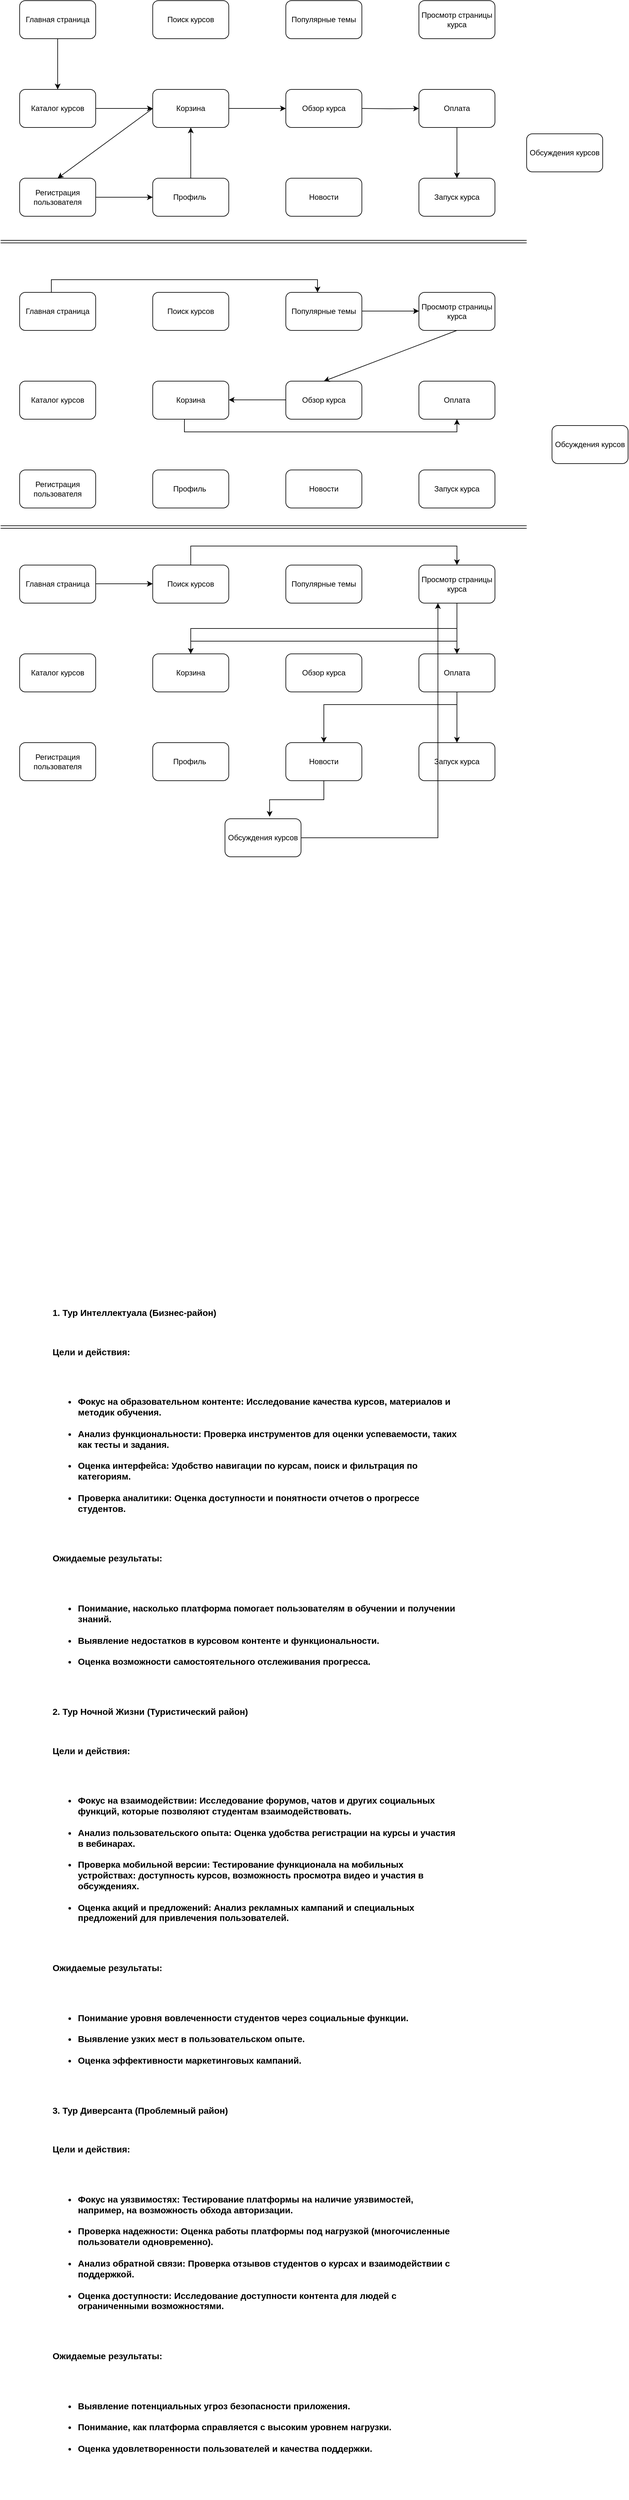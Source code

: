 <mxfile version="24.7.17">
  <diagram name="Страница — 1" id="o2LpHMz9A4qz4fQOUuDM">
    <mxGraphModel dx="1105" dy="673" grid="1" gridSize="10" guides="1" tooltips="1" connect="1" arrows="1" fold="1" page="1" pageScale="1" pageWidth="827" pageHeight="1169" math="0" shadow="0">
      <root>
        <mxCell id="0" />
        <mxCell id="1" parent="0" />
        <mxCell id="TO-YpQHjQy2A2dFAb-sW-1" value="" style="edgeStyle=orthogonalEdgeStyle;rounded=0;orthogonalLoop=1;jettySize=auto;html=1;" parent="1" source="TO-YpQHjQy2A2dFAb-sW-2" target="TO-YpQHjQy2A2dFAb-sW-4" edge="1">
          <mxGeometry relative="1" as="geometry" />
        </mxCell>
        <mxCell id="TO-YpQHjQy2A2dFAb-sW-2" value="Главная страница" style="rounded=1;whiteSpace=wrap;html=1;" parent="1" vertex="1">
          <mxGeometry x="30" y="20" width="120" height="60" as="geometry" />
        </mxCell>
        <mxCell id="TO-YpQHjQy2A2dFAb-sW-4" value="Каталог курсов" style="rounded=1;whiteSpace=wrap;html=1;" parent="1" vertex="1">
          <mxGeometry x="30" y="160" width="120" height="60" as="geometry" />
        </mxCell>
        <mxCell id="TO-YpQHjQy2A2dFAb-sW-6" value="Регистрация пользователя" style="rounded=1;whiteSpace=wrap;html=1;" parent="1" vertex="1">
          <mxGeometry x="30" y="300" width="120" height="60" as="geometry" />
        </mxCell>
        <mxCell id="TO-YpQHjQy2A2dFAb-sW-8" value="Поиск курсов&lt;span style=&quot;color: rgba(0, 0, 0, 0); font-family: monospace; font-size: 0px; text-align: start; text-wrap: nowrap;&quot;&gt;%3CmxGraphModel%3E%3Croot%3E%3CmxCell%20id%3D%220%22%2F%3E%3CmxCell%20id%3D%221%22%20parent%3D%220%22%2F%3E%3CmxCell%20id%3D%222%22%20value%3D%22%D0%9D%D0%B0%D1%87%D0%B0%D0%BB%D1%8C%D0%BD%D0%B0%D1%8F%20%D1%81%D1%82%D1%80%D0%B0%D0%BD%D0%B8%D1%86%D0%B0%22%20style%3D%22rounded%3D1%3BwhiteSpace%3Dwrap%3Bhtml%3D1%3B%22%20vertex%3D%221%22%20parent%3D%221%22%3E%3CmxGeometry%20x%3D%2230%22%20y%3D%2220%22%20width%3D%22120%22%20height%3D%2260%22%20as%3D%22geometry%22%2F%3E%3C%2FmxCell%3E%3C%2Froot%3E%3C%2FmxGraphModel%3E&lt;/span&gt;" style="rounded=1;whiteSpace=wrap;html=1;" parent="1" vertex="1">
          <mxGeometry x="240" y="20" width="120" height="60" as="geometry" />
        </mxCell>
        <mxCell id="TO-YpQHjQy2A2dFAb-sW-9" value="Просмотр страницы курса" style="rounded=1;whiteSpace=wrap;html=1;" parent="1" vertex="1">
          <mxGeometry x="660" y="20" width="120" height="60" as="geometry" />
        </mxCell>
        <mxCell id="TO-YpQHjQy2A2dFAb-sW-10" value="Популярные темы" style="rounded=1;whiteSpace=wrap;html=1;" parent="1" vertex="1">
          <mxGeometry x="450" y="20" width="120" height="60" as="geometry" />
        </mxCell>
        <mxCell id="TO-YpQHjQy2A2dFAb-sW-12" value="Корзина" style="rounded=1;whiteSpace=wrap;html=1;" parent="1" vertex="1">
          <mxGeometry x="240" y="160" width="120" height="60" as="geometry" />
        </mxCell>
        <mxCell id="TO-YpQHjQy2A2dFAb-sW-14" value="Профиль&amp;nbsp;" style="rounded=1;whiteSpace=wrap;html=1;" parent="1" vertex="1">
          <mxGeometry x="240" y="300" width="120" height="60" as="geometry" />
        </mxCell>
        <mxCell id="TO-YpQHjQy2A2dFAb-sW-18" value="Новости" style="rounded=1;whiteSpace=wrap;html=1;" parent="1" vertex="1">
          <mxGeometry x="450" y="300" width="120" height="60" as="geometry" />
        </mxCell>
        <mxCell id="TO-YpQHjQy2A2dFAb-sW-19" value="Запуск курса" style="rounded=1;whiteSpace=wrap;html=1;" parent="1" vertex="1">
          <mxGeometry x="660" y="300" width="120" height="60" as="geometry" />
        </mxCell>
        <mxCell id="TO-YpQHjQy2A2dFAb-sW-21" value="Оплата" style="rounded=1;whiteSpace=wrap;html=1;" parent="1" vertex="1">
          <mxGeometry x="660" y="160" width="120" height="60" as="geometry" />
        </mxCell>
        <mxCell id="TO-YpQHjQy2A2dFAb-sW-23" value="Обзор курса" style="rounded=1;whiteSpace=wrap;html=1;" parent="1" vertex="1">
          <mxGeometry x="450" y="160" width="120" height="60" as="geometry" />
        </mxCell>
        <mxCell id="TO-YpQHjQy2A2dFAb-sW-27" value="" style="edgeStyle=orthogonalEdgeStyle;rounded=0;orthogonalLoop=1;jettySize=auto;html=1;entryX=0;entryY=0.5;entryDx=0;entryDy=0;exitX=1;exitY=0.5;exitDx=0;exitDy=0;" parent="1" source="TO-YpQHjQy2A2dFAb-sW-4" target="TO-YpQHjQy2A2dFAb-sW-12" edge="1">
          <mxGeometry relative="1" as="geometry">
            <mxPoint x="100" y="90" as="sourcePoint" />
            <mxPoint x="100" y="170" as="targetPoint" />
          </mxGeometry>
        </mxCell>
        <mxCell id="TO-YpQHjQy2A2dFAb-sW-28" value="" style="endArrow=classic;html=1;rounded=0;exitX=0;exitY=0.5;exitDx=0;exitDy=0;entryX=0.5;entryY=0;entryDx=0;entryDy=0;" parent="1" edge="1">
          <mxGeometry width="50" height="50" relative="1" as="geometry">
            <mxPoint x="240" y="190" as="sourcePoint" />
            <mxPoint x="90" y="300" as="targetPoint" />
          </mxGeometry>
        </mxCell>
        <mxCell id="TO-YpQHjQy2A2dFAb-sW-29" value="" style="edgeStyle=orthogonalEdgeStyle;rounded=0;orthogonalLoop=1;jettySize=auto;html=1;" parent="1" edge="1">
          <mxGeometry relative="1" as="geometry">
            <mxPoint x="150" y="330" as="sourcePoint" />
            <mxPoint x="240" y="330" as="targetPoint" />
          </mxGeometry>
        </mxCell>
        <mxCell id="TO-YpQHjQy2A2dFAb-sW-30" value="" style="edgeStyle=orthogonalEdgeStyle;rounded=0;orthogonalLoop=1;jettySize=auto;html=1;" parent="1" edge="1">
          <mxGeometry relative="1" as="geometry">
            <mxPoint x="300" y="300" as="sourcePoint" />
            <mxPoint x="300" y="220" as="targetPoint" />
          </mxGeometry>
        </mxCell>
        <mxCell id="TO-YpQHjQy2A2dFAb-sW-31" value="" style="edgeStyle=orthogonalEdgeStyle;rounded=0;orthogonalLoop=1;jettySize=auto;html=1;entryX=0;entryY=0.5;entryDx=0;entryDy=0;exitX=1;exitY=0.5;exitDx=0;exitDy=0;" parent="1" source="TO-YpQHjQy2A2dFAb-sW-12" target="TO-YpQHjQy2A2dFAb-sW-23" edge="1">
          <mxGeometry relative="1" as="geometry">
            <mxPoint x="160" y="200" as="sourcePoint" />
            <mxPoint x="250" y="200" as="targetPoint" />
          </mxGeometry>
        </mxCell>
        <mxCell id="TO-YpQHjQy2A2dFAb-sW-33" value="" style="edgeStyle=orthogonalEdgeStyle;rounded=0;orthogonalLoop=1;jettySize=auto;html=1;entryX=0;entryY=0.5;entryDx=0;entryDy=0;" parent="1" target="TO-YpQHjQy2A2dFAb-sW-21" edge="1">
          <mxGeometry relative="1" as="geometry">
            <mxPoint x="570" y="190" as="sourcePoint" />
            <mxPoint x="460" y="200" as="targetPoint" />
          </mxGeometry>
        </mxCell>
        <mxCell id="TO-YpQHjQy2A2dFAb-sW-34" value="" style="edgeStyle=orthogonalEdgeStyle;rounded=0;orthogonalLoop=1;jettySize=auto;html=1;entryX=0.5;entryY=0;entryDx=0;entryDy=0;exitX=0.5;exitY=1;exitDx=0;exitDy=0;" parent="1" source="TO-YpQHjQy2A2dFAb-sW-21" target="TO-YpQHjQy2A2dFAb-sW-19" edge="1">
          <mxGeometry relative="1" as="geometry">
            <mxPoint x="380" y="210" as="sourcePoint" />
            <mxPoint x="470" y="210" as="targetPoint" />
          </mxGeometry>
        </mxCell>
        <mxCell id="TO-YpQHjQy2A2dFAb-sW-35" value="" style="shape=link;html=1;rounded=0;" parent="1" edge="1">
          <mxGeometry width="100" relative="1" as="geometry">
            <mxPoint y="400" as="sourcePoint" />
            <mxPoint x="830" y="400" as="targetPoint" />
          </mxGeometry>
        </mxCell>
        <mxCell id="TO-YpQHjQy2A2dFAb-sW-59" value="Главная страница" style="rounded=1;whiteSpace=wrap;html=1;" parent="1" vertex="1">
          <mxGeometry x="30" y="480" width="120" height="60" as="geometry" />
        </mxCell>
        <mxCell id="TO-YpQHjQy2A2dFAb-sW-60" value="Каталог курсов" style="rounded=1;whiteSpace=wrap;html=1;" parent="1" vertex="1">
          <mxGeometry x="30" y="620" width="120" height="60" as="geometry" />
        </mxCell>
        <mxCell id="TO-YpQHjQy2A2dFAb-sW-61" value="Регистрация пользователя" style="rounded=1;whiteSpace=wrap;html=1;" parent="1" vertex="1">
          <mxGeometry x="30" y="760" width="120" height="60" as="geometry" />
        </mxCell>
        <mxCell id="TO-YpQHjQy2A2dFAb-sW-62" value="Поиск курсов&lt;span style=&quot;color: rgba(0, 0, 0, 0); font-family: monospace; font-size: 0px; text-align: start; text-wrap: nowrap;&quot;&gt;%3CmxGraphModel%3E%3Croot%3E%3CmxCell%20id%3D%220%22%2F%3E%3CmxCell%20id%3D%221%22%20parent%3D%220%22%2F%3E%3CmxCell%20id%3D%222%22%20value%3D%22%D0%9D%D0%B0%D1%87%D0%B0%D0%BB%D1%8C%D0%BD%D0%B0%D1%8F%20%D1%81%D1%82%D1%80%D0%B0%D0%BD%D0%B8%D1%86%D0%B0%22%20style%3D%22rounded%3D1%3BwhiteSpace%3Dwrap%3Bhtml%3D1%3B%22%20vertex%3D%221%22%20parent%3D%221%22%3E%3CmxGeometry%20x%3D%2230%22%20y%3D%2220%22%20width%3D%22120%22%20height%3D%2260%22%20as%3D%22geometry%22%2F%3E%3C%2FmxCell%3E%3C%2Froot%3E%3C%2FmxGraphModel%3E&lt;/span&gt;" style="rounded=1;whiteSpace=wrap;html=1;" parent="1" vertex="1">
          <mxGeometry x="240" y="480" width="120" height="60" as="geometry" />
        </mxCell>
        <mxCell id="TO-YpQHjQy2A2dFAb-sW-63" value="Просмотр страницы курса" style="rounded=1;whiteSpace=wrap;html=1;" parent="1" vertex="1">
          <mxGeometry x="660" y="480" width="120" height="60" as="geometry" />
        </mxCell>
        <mxCell id="TO-YpQHjQy2A2dFAb-sW-64" value="Популярные темы" style="rounded=1;whiteSpace=wrap;html=1;" parent="1" vertex="1">
          <mxGeometry x="450" y="480" width="120" height="60" as="geometry" />
        </mxCell>
        <mxCell id="TO-YpQHjQy2A2dFAb-sW-65" value="Корзина" style="rounded=1;whiteSpace=wrap;html=1;" parent="1" vertex="1">
          <mxGeometry x="240" y="620" width="120" height="60" as="geometry" />
        </mxCell>
        <mxCell id="TO-YpQHjQy2A2dFAb-sW-66" value="Профиль&amp;nbsp;" style="rounded=1;whiteSpace=wrap;html=1;" parent="1" vertex="1">
          <mxGeometry x="240" y="760" width="120" height="60" as="geometry" />
        </mxCell>
        <mxCell id="TO-YpQHjQy2A2dFAb-sW-67" value="Новости" style="rounded=1;whiteSpace=wrap;html=1;" parent="1" vertex="1">
          <mxGeometry x="450" y="760" width="120" height="60" as="geometry" />
        </mxCell>
        <mxCell id="TO-YpQHjQy2A2dFAb-sW-68" value="Запуск курса" style="rounded=1;whiteSpace=wrap;html=1;" parent="1" vertex="1">
          <mxGeometry x="660" y="760" width="120" height="60" as="geometry" />
        </mxCell>
        <mxCell id="TO-YpQHjQy2A2dFAb-sW-69" value="Оплата" style="rounded=1;whiteSpace=wrap;html=1;" parent="1" vertex="1">
          <mxGeometry x="660" y="620" width="120" height="60" as="geometry" />
        </mxCell>
        <mxCell id="TO-YpQHjQy2A2dFAb-sW-70" value="Обзор курса" style="rounded=1;whiteSpace=wrap;html=1;" parent="1" vertex="1">
          <mxGeometry x="450" y="620" width="120" height="60" as="geometry" />
        </mxCell>
        <mxCell id="TO-YpQHjQy2A2dFAb-sW-80" style="edgeStyle=orthogonalEdgeStyle;rounded=0;orthogonalLoop=1;jettySize=auto;html=1;entryX=0.5;entryY=0;entryDx=0;entryDy=0;" parent="1" edge="1">
          <mxGeometry relative="1" as="geometry">
            <Array as="points">
              <mxPoint x="80" y="460" />
              <mxPoint x="500" y="460" />
            </Array>
            <mxPoint x="80" y="480" as="sourcePoint" />
            <mxPoint x="500" y="480" as="targetPoint" />
          </mxGeometry>
        </mxCell>
        <mxCell id="TO-YpQHjQy2A2dFAb-sW-81" value="" style="edgeStyle=orthogonalEdgeStyle;rounded=0;orthogonalLoop=1;jettySize=auto;html=1;" parent="1" edge="1">
          <mxGeometry relative="1" as="geometry">
            <mxPoint x="570" y="509.5" as="sourcePoint" />
            <mxPoint x="660" y="509.5" as="targetPoint" />
          </mxGeometry>
        </mxCell>
        <mxCell id="TO-YpQHjQy2A2dFAb-sW-82" value="" style="endArrow=classic;html=1;rounded=0;exitX=0.5;exitY=1;exitDx=0;exitDy=0;entryX=0.5;entryY=0;entryDx=0;entryDy=0;" parent="1" edge="1">
          <mxGeometry width="50" height="50" relative="1" as="geometry">
            <mxPoint x="720" y="540" as="sourcePoint" />
            <mxPoint x="510" y="620" as="targetPoint" />
          </mxGeometry>
        </mxCell>
        <mxCell id="TO-YpQHjQy2A2dFAb-sW-83" value="" style="edgeStyle=orthogonalEdgeStyle;rounded=0;orthogonalLoop=1;jettySize=auto;html=1;" parent="1" edge="1">
          <mxGeometry relative="1" as="geometry">
            <mxPoint x="450" y="649.5" as="sourcePoint" />
            <mxPoint x="360" y="649.5" as="targetPoint" />
          </mxGeometry>
        </mxCell>
        <mxCell id="TO-YpQHjQy2A2dFAb-sW-85" value="" style="edgeStyle=orthogonalEdgeStyle;rounded=0;orthogonalLoop=1;jettySize=auto;html=1;entryX=0.5;entryY=1;entryDx=0;entryDy=0;" parent="1" source="TO-YpQHjQy2A2dFAb-sW-65" target="TO-YpQHjQy2A2dFAb-sW-69" edge="1">
          <mxGeometry relative="1" as="geometry">
            <mxPoint x="290" y="690" as="sourcePoint" />
            <mxPoint x="380" y="760" as="targetPoint" />
            <Array as="points">
              <mxPoint x="290" y="700" />
              <mxPoint x="720" y="700" />
            </Array>
          </mxGeometry>
        </mxCell>
        <mxCell id="TO-YpQHjQy2A2dFAb-sW-86" value="" style="shape=link;html=1;rounded=0;" parent="1" edge="1">
          <mxGeometry width="100" relative="1" as="geometry">
            <mxPoint y="850" as="sourcePoint" />
            <mxPoint x="830" y="850" as="targetPoint" />
          </mxGeometry>
        </mxCell>
        <mxCell id="TO-YpQHjQy2A2dFAb-sW-88" value="Главная страница" style="rounded=1;whiteSpace=wrap;html=1;" parent="1" vertex="1">
          <mxGeometry x="30" y="910" width="120" height="60" as="geometry" />
        </mxCell>
        <mxCell id="TO-YpQHjQy2A2dFAb-sW-89" value="Каталог курсов" style="rounded=1;whiteSpace=wrap;html=1;" parent="1" vertex="1">
          <mxGeometry x="30" y="1050" width="120" height="60" as="geometry" />
        </mxCell>
        <mxCell id="TO-YpQHjQy2A2dFAb-sW-90" value="Регистрация пользователя" style="rounded=1;whiteSpace=wrap;html=1;" parent="1" vertex="1">
          <mxGeometry x="30" y="1190" width="120" height="60" as="geometry" />
        </mxCell>
        <mxCell id="TO-YpQHjQy2A2dFAb-sW-91" value="Поиск курсов&lt;span style=&quot;color: rgba(0, 0, 0, 0); font-family: monospace; font-size: 0px; text-align: start; text-wrap: nowrap;&quot;&gt;%3CmxGraphModel%3E%3Croot%3E%3CmxCell%20id%3D%220%22%2F%3E%3CmxCell%20id%3D%221%22%20parent%3D%220%22%2F%3E%3CmxCell%20id%3D%222%22%20value%3D%22%D0%9D%D0%B0%D1%87%D0%B0%D0%BB%D1%8C%D0%BD%D0%B0%D1%8F%20%D1%81%D1%82%D1%80%D0%B0%D0%BD%D0%B8%D1%86%D0%B0%22%20style%3D%22rounded%3D1%3BwhiteSpace%3Dwrap%3Bhtml%3D1%3B%22%20vertex%3D%221%22%20parent%3D%221%22%3E%3CmxGeometry%20x%3D%2230%22%20y%3D%2220%22%20width%3D%22120%22%20height%3D%2260%22%20as%3D%22geometry%22%2F%3E%3C%2FmxCell%3E%3C%2Froot%3E%3C%2FmxGraphModel%3E&lt;/span&gt;" style="rounded=1;whiteSpace=wrap;html=1;" parent="1" vertex="1">
          <mxGeometry x="240" y="910" width="120" height="60" as="geometry" />
        </mxCell>
        <mxCell id="TO-YpQHjQy2A2dFAb-sW-111" style="edgeStyle=orthogonalEdgeStyle;rounded=0;orthogonalLoop=1;jettySize=auto;html=1;exitX=0.5;exitY=1;exitDx=0;exitDy=0;entryX=0.5;entryY=0;entryDx=0;entryDy=0;" parent="1" source="TO-YpQHjQy2A2dFAb-sW-92" target="TO-YpQHjQy2A2dFAb-sW-96" edge="1">
          <mxGeometry relative="1" as="geometry">
            <Array as="points">
              <mxPoint x="720" y="1130" />
              <mxPoint x="510" y="1130" />
            </Array>
          </mxGeometry>
        </mxCell>
        <mxCell id="TO-YpQHjQy2A2dFAb-sW-92" value="Просмотр страницы курса" style="rounded=1;whiteSpace=wrap;html=1;" parent="1" vertex="1">
          <mxGeometry x="660" y="910" width="120" height="60" as="geometry" />
        </mxCell>
        <mxCell id="TO-YpQHjQy2A2dFAb-sW-93" value="Популярные темы" style="rounded=1;whiteSpace=wrap;html=1;" parent="1" vertex="1">
          <mxGeometry x="450" y="910" width="120" height="60" as="geometry" />
        </mxCell>
        <mxCell id="TO-YpQHjQy2A2dFAb-sW-94" value="Корзина" style="rounded=1;whiteSpace=wrap;html=1;" parent="1" vertex="1">
          <mxGeometry x="240" y="1050" width="120" height="60" as="geometry" />
        </mxCell>
        <mxCell id="TO-YpQHjQy2A2dFAb-sW-95" value="Профиль&amp;nbsp;" style="rounded=1;whiteSpace=wrap;html=1;" parent="1" vertex="1">
          <mxGeometry x="240" y="1190" width="120" height="60" as="geometry" />
        </mxCell>
        <mxCell id="TO-YpQHjQy2A2dFAb-sW-96" value="Новости" style="rounded=1;whiteSpace=wrap;html=1;" parent="1" vertex="1">
          <mxGeometry x="450" y="1190" width="120" height="60" as="geometry" />
        </mxCell>
        <mxCell id="TO-YpQHjQy2A2dFAb-sW-97" value="Запуск курса" style="rounded=1;whiteSpace=wrap;html=1;" parent="1" vertex="1">
          <mxGeometry x="660" y="1190" width="120" height="60" as="geometry" />
        </mxCell>
        <mxCell id="TO-YpQHjQy2A2dFAb-sW-114" style="edgeStyle=orthogonalEdgeStyle;rounded=0;orthogonalLoop=1;jettySize=auto;html=1;exitX=0.5;exitY=1;exitDx=0;exitDy=0;entryX=0.5;entryY=0;entryDx=0;entryDy=0;" parent="1" source="TO-YpQHjQy2A2dFAb-sW-98" target="TO-YpQHjQy2A2dFAb-sW-97" edge="1">
          <mxGeometry relative="1" as="geometry" />
        </mxCell>
        <mxCell id="TO-YpQHjQy2A2dFAb-sW-98" value="Оплата" style="rounded=1;whiteSpace=wrap;html=1;" parent="1" vertex="1">
          <mxGeometry x="660" y="1050" width="120" height="60" as="geometry" />
        </mxCell>
        <mxCell id="TO-YpQHjQy2A2dFAb-sW-99" value="Обзор курса" style="rounded=1;whiteSpace=wrap;html=1;" parent="1" vertex="1">
          <mxGeometry x="450" y="1050" width="120" height="60" as="geometry" />
        </mxCell>
        <mxCell id="TO-YpQHjQy2A2dFAb-sW-106" style="edgeStyle=orthogonalEdgeStyle;rounded=0;orthogonalLoop=1;jettySize=auto;html=1;entryX=0.5;entryY=0;entryDx=0;entryDy=0;" parent="1" edge="1">
          <mxGeometry relative="1" as="geometry">
            <Array as="points">
              <mxPoint x="300" y="880" />
              <mxPoint x="720" y="880" />
            </Array>
            <mxPoint x="300" y="910" as="sourcePoint" />
            <mxPoint x="720" y="910" as="targetPoint" />
          </mxGeometry>
        </mxCell>
        <mxCell id="TO-YpQHjQy2A2dFAb-sW-107" value="" style="edgeStyle=orthogonalEdgeStyle;rounded=0;orthogonalLoop=1;jettySize=auto;html=1;" parent="1" edge="1">
          <mxGeometry relative="1" as="geometry">
            <mxPoint x="150" y="939.5" as="sourcePoint" />
            <mxPoint x="240" y="939.5" as="targetPoint" />
          </mxGeometry>
        </mxCell>
        <mxCell id="TO-YpQHjQy2A2dFAb-sW-108" value="" style="edgeStyle=orthogonalEdgeStyle;rounded=0;orthogonalLoop=1;jettySize=auto;html=1;exitX=0.5;exitY=1;exitDx=0;exitDy=0;" parent="1" source="TO-YpQHjQy2A2dFAb-sW-92" target="TO-YpQHjQy2A2dFAb-sW-94" edge="1">
          <mxGeometry relative="1" as="geometry">
            <mxPoint x="160" y="1170" as="sourcePoint" />
            <mxPoint x="250" y="1170" as="targetPoint" />
          </mxGeometry>
        </mxCell>
        <mxCell id="TO-YpQHjQy2A2dFAb-sW-109" style="edgeStyle=orthogonalEdgeStyle;rounded=0;orthogonalLoop=1;jettySize=auto;html=1;entryX=0.5;entryY=0;entryDx=0;entryDy=0;" parent="1" edge="1">
          <mxGeometry relative="1" as="geometry">
            <Array as="points">
              <mxPoint x="300" y="1030" />
              <mxPoint x="720" y="1030" />
            </Array>
            <mxPoint x="300" y="1050" as="sourcePoint" />
            <mxPoint x="720" y="1050" as="targetPoint" />
          </mxGeometry>
        </mxCell>
        <mxCell id="TO-YpQHjQy2A2dFAb-sW-113" style="edgeStyle=orthogonalEdgeStyle;rounded=0;orthogonalLoop=1;jettySize=auto;html=1;exitX=1;exitY=0.5;exitDx=0;exitDy=0;entryX=0.25;entryY=1;entryDx=0;entryDy=0;" parent="1" source="TO-YpQHjQy2A2dFAb-sW-110" target="TO-YpQHjQy2A2dFAb-sW-92" edge="1">
          <mxGeometry relative="1" as="geometry" />
        </mxCell>
        <mxCell id="TO-YpQHjQy2A2dFAb-sW-110" value="Обсуждения курсов" style="rounded=1;whiteSpace=wrap;html=1;" parent="1" vertex="1">
          <mxGeometry x="354" y="1310" width="120" height="60" as="geometry" />
        </mxCell>
        <mxCell id="TO-YpQHjQy2A2dFAb-sW-112" style="edgeStyle=orthogonalEdgeStyle;rounded=0;orthogonalLoop=1;jettySize=auto;html=1;exitX=0.5;exitY=1;exitDx=0;exitDy=0;entryX=0.587;entryY=-0.053;entryDx=0;entryDy=0;entryPerimeter=0;" parent="1" source="TO-YpQHjQy2A2dFAb-sW-96" target="TO-YpQHjQy2A2dFAb-sW-110" edge="1">
          <mxGeometry relative="1" as="geometry" />
        </mxCell>
        <mxCell id="TO-YpQHjQy2A2dFAb-sW-116" value="&lt;h3&gt;1. Тур Интеллектуала (Бизнес-район)&lt;/h3&gt;&lt;h3&gt;&lt;br/&gt;&lt;p&gt;&lt;strong&gt;Цели и действия:&lt;/strong&gt;&lt;/p&gt;&lt;br/&gt;&lt;ul&gt;&lt;br/&gt;&lt;li&gt;&lt;strong&gt;Фокус на образовательном контенте:&lt;/strong&gt; Исследование качества курсов, материалов и методик обучения.&lt;/li&gt;&lt;br/&gt;&lt;li&gt;&lt;strong&gt;Анализ функциональности:&lt;/strong&gt; Проверка инструментов для оценки успеваемости, таких как тесты и задания.&lt;/li&gt;&lt;br/&gt;&lt;li&gt;&lt;strong&gt;Оценка интерфейса:&lt;/strong&gt; Удобство навигации по курсам, поиск и фильтрация по категориям.&lt;/li&gt;&lt;br/&gt;&lt;li&gt;&lt;strong&gt;Проверка аналитики:&lt;/strong&gt; Оценка доступности и понятности отчетов о прогрессе студентов.&lt;/li&gt;&lt;br/&gt;&lt;/ul&gt;&lt;br/&gt;&lt;p&gt;&lt;strong&gt;Ожидаемые результаты:&lt;/strong&gt;&lt;/p&gt;&lt;br/&gt;&lt;ul&gt;&lt;br/&gt;&lt;li&gt;Понимание, насколько платформа помогает пользователям в обучении и получении знаний.&lt;/li&gt;&lt;br/&gt;&lt;li&gt;Выявление недостатков в курсовом контенте и функциональности.&lt;/li&gt;&lt;br/&gt;&lt;li&gt;Оценка возможности самостоятельного отслеживания прогресса.&lt;/li&gt;&lt;br/&gt;&lt;/ul&gt;&lt;br/&gt;&lt;/h3&gt;&lt;h3&gt;2. Тур Ночной Жизни (Туристический район)&lt;/h3&gt;&lt;h3&gt;&lt;br/&gt;&lt;p&gt;&lt;strong&gt;Цели и действия:&lt;/strong&gt;&lt;/p&gt;&lt;br/&gt;&lt;ul&gt;&lt;br/&gt;&lt;li&gt;&lt;strong&gt;Фокус на взаимодействии:&lt;/strong&gt; Исследование форумов, чатов и других социальных функций, которые позволяют студентам взаимодействовать.&lt;/li&gt;&lt;br/&gt;&lt;li&gt;&lt;strong&gt;Анализ пользовательского опыта:&lt;/strong&gt; Оценка удобства регистрации на курсы и участия в вебинарах.&lt;/li&gt;&lt;br/&gt;&lt;li&gt;&lt;strong&gt;Проверка мобильной версии:&lt;/strong&gt; Тестирование функционала на мобильных устройствах: доступность курсов, возможность просмотра видео и участия в обсуждениях.&lt;/li&gt;&lt;br/&gt;&lt;li&gt;&lt;strong&gt;Оценка акций и предложений:&lt;/strong&gt; Анализ рекламных кампаний и специальных предложений для привлечения пользователей.&lt;/li&gt;&lt;br/&gt;&lt;/ul&gt;&lt;br/&gt;&lt;p&gt;&lt;strong&gt;Ожидаемые результаты:&lt;/strong&gt;&lt;/p&gt;&lt;br/&gt;&lt;ul&gt;&lt;br/&gt;&lt;li&gt;Понимание уровня вовлеченности студентов через социальные функции.&lt;/li&gt;&lt;br/&gt;&lt;li&gt;Выявление узких мест в пользовательском опыте.&lt;/li&gt;&lt;br/&gt;&lt;li&gt;Оценка эффективности маркетинговых кампаний.&lt;/li&gt;&lt;br/&gt;&lt;/ul&gt;&lt;br/&gt;&lt;/h3&gt;&lt;h3&gt;3. Тур Диверсанта (Проблемный район)&lt;/h3&gt;&lt;h3&gt;&lt;br/&gt;&lt;p&gt;&lt;strong&gt;Цели и действия:&lt;/strong&gt;&lt;/p&gt;&lt;br/&gt;&lt;ul&gt;&lt;br/&gt;&lt;li&gt;&lt;strong&gt;Фокус на уязвимостях:&lt;/strong&gt; Тестирование платформы на наличие уязвимостей, например, на возможность обхода авторизации.&lt;/li&gt;&lt;br/&gt;&lt;li&gt;&lt;strong&gt;Проверка надежности:&lt;/strong&gt; Оценка работы платформы под нагрузкой (многочисленные пользователи одновременно).&lt;/li&gt;&lt;br/&gt;&lt;li&gt;&lt;strong&gt;Анализ обратной связи:&lt;/strong&gt; Проверка отзывов студентов о курсах и взаимодействии с поддержкой.&lt;/li&gt;&lt;br/&gt;&lt;li&gt;&lt;strong&gt;Оценка доступности:&lt;/strong&gt; Исследование доступности контента для людей с ограниченными возможностями.&lt;/li&gt;&lt;br/&gt;&lt;/ul&gt;&lt;br/&gt;&lt;p&gt;&lt;strong&gt;Ожидаемые результаты:&lt;/strong&gt;&lt;/p&gt;&lt;br/&gt;&lt;ul&gt;&lt;br/&gt;&lt;li&gt;Выявление потенциальных угроз безопасности приложения.&lt;/li&gt;&lt;br/&gt;&lt;li&gt;Понимание, как платформа справляется с высоким уровнем нагрузки.&lt;/li&gt;&lt;br/&gt;&lt;li&gt;Оценка удовлетворенности пользователей и качества поддержки.&lt;/li&gt;&lt;/ul&gt;&lt;/h3&gt;" style="text;whiteSpace=wrap;html=1;" parent="1" vertex="1">
          <mxGeometry x="80" y="2060" width="640" height="1900" as="geometry" />
        </mxCell>
        <mxCell id="FUej5epKEgmkeWZX0ho7-1" value="Обсуждения курсов" style="rounded=1;whiteSpace=wrap;html=1;" parent="1" vertex="1">
          <mxGeometry x="870" y="690" width="120" height="60" as="geometry" />
        </mxCell>
        <mxCell id="FUej5epKEgmkeWZX0ho7-2" value="Обсуждения курсов" style="rounded=1;whiteSpace=wrap;html=1;" parent="1" vertex="1">
          <mxGeometry x="830" y="230" width="120" height="60" as="geometry" />
        </mxCell>
      </root>
    </mxGraphModel>
  </diagram>
</mxfile>
